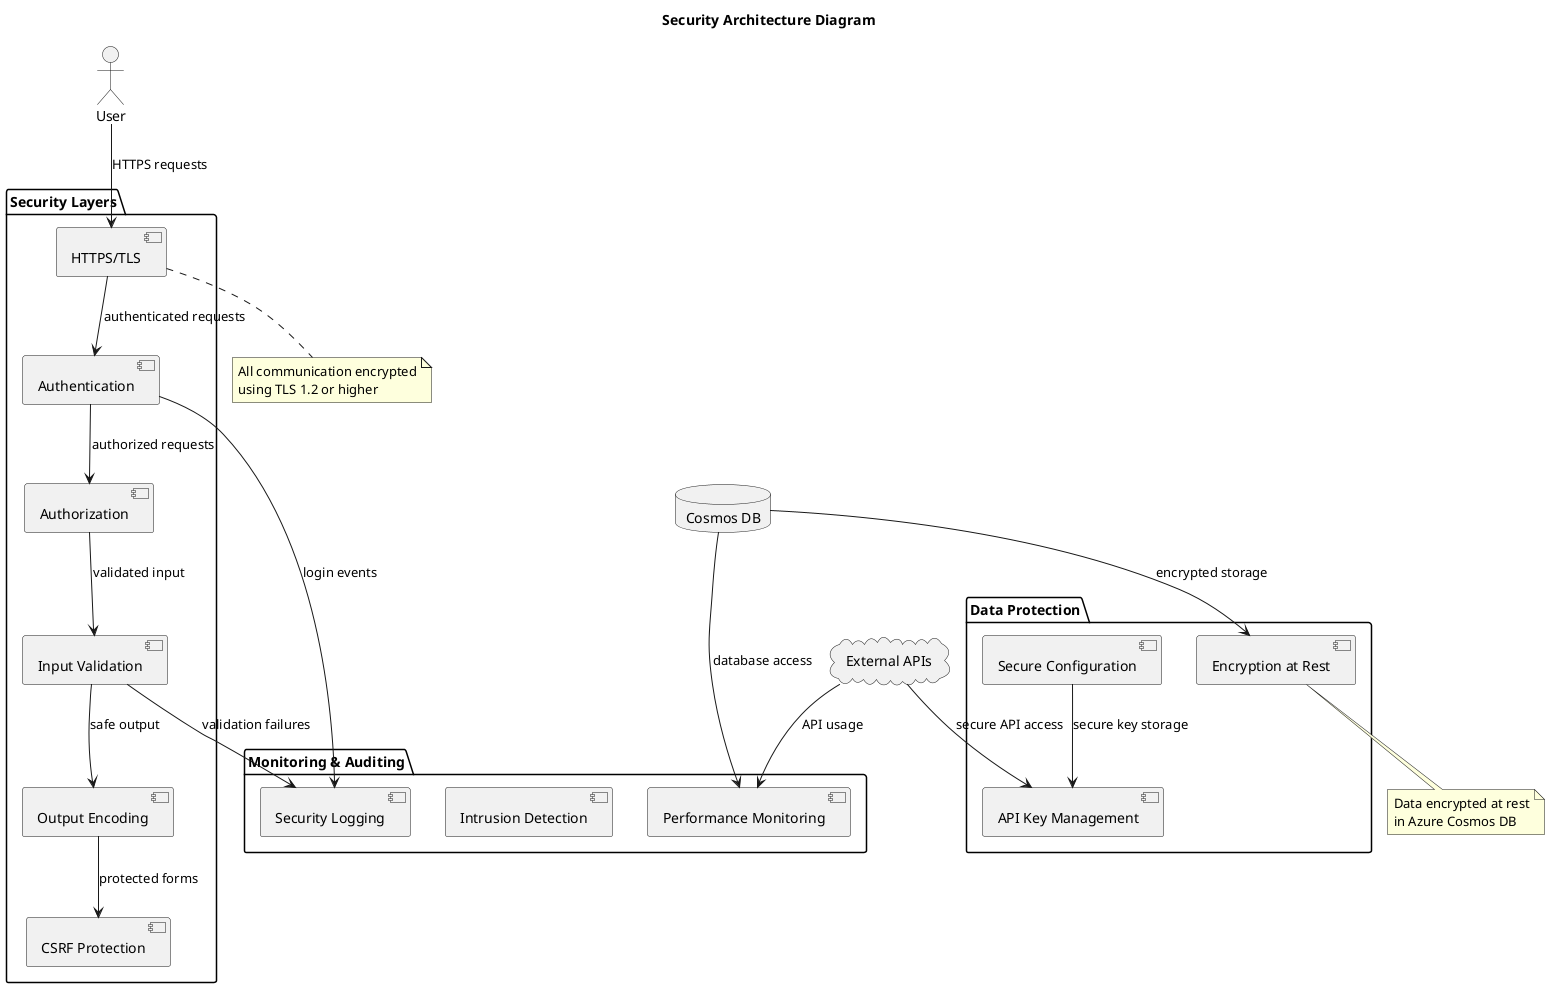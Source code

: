 @startuml arch-security-diagram


title Security Architecture Diagram

package "Security Layers" {
  
  component [HTTPS/TLS] as tls
  component [Authentication] as auth
  component [Authorization] as authz
  component [Input Validation] as validation
  component [Output Encoding] as encoding
  component [CSRF Protection] as csrf
}

package "Data Protection" {
  component [Encryption at Rest] as encryption
  component [Secure Configuration] as secconfig
  component [API Key Management] as keymanagement
}

package "Monitoring & Auditing" {
  component [Security Logging] as seclogging
  component [Intrusion Detection] as ids
  component [Performance Monitoring] as monitoring
}

actor "User" as user
cloud "External APIs" as apis
database "Cosmos DB" as db

' Security flow
user --> tls : HTTPS requests
tls --> auth : authenticated requests
auth --> authz : authorized requests
authz --> validation : validated input
validation --> encoding : safe output
encoding --> csrf : protected forms

' Data protection
db --> encryption : encrypted storage
apis --> keymanagement : secure API access
secconfig --> keymanagement : secure key storage

' Monitoring
auth --> seclogging : login events
validation --> seclogging : validation failures
apis --> monitoring : API usage
db --> monitoring : database access

note bottom of tls
  All communication encrypted
  using TLS 1.2 or higher
end note

note bottom of encryption
  Data encrypted at rest
  in Azure Cosmos DB
end note

@enduml
